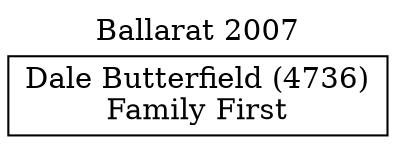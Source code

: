 // House preference flow
digraph "Dale Butterfield (4736)_Ballarat_2007" {
	graph [label="Ballarat 2007" labelloc=t mclimit=10]
	node [shape=box]
	"Dale Butterfield (4736)" [label="Dale Butterfield (4736)
Family First"]
}
